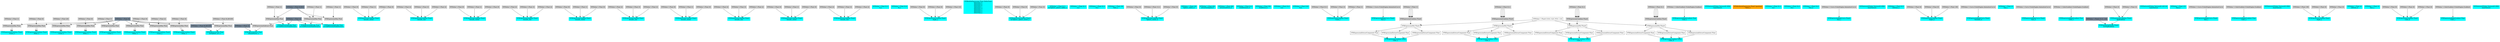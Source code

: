 digraph G {
node0 [shape="box" color="cyan" style="filled" label="VFXExpressionCombine Float2
Count_a"]
node1 [shape="box" color="lightgray" style="filled" label="VFXExpressionMax Float"]
node2 [shape="box" color="lightgray" style="filled" label="VFXValue`1 Float (1)"]
node3 [shape="box" color="lightslategray" style="filled" label="VFXValue`1 Float (0)"]
node4 [shape="box" color="cyan" style="filled" label="VFXExpressionCombine Float2
Delay_a"]
node5 [shape="box" color="lightgray" style="filled" label="VFXExpressionMax Float"]
node6 [shape="box" color="lightgray" style="filled" label="VFXValue`1 Float (0)"]
node7 [shape="box" color="cyan" style="filled" label="VFXExpressionCombine Float3
bounds_center"]
node8 [shape="box" color="lightgray" style="filled" label="VFXValue`1 Float (0)"]
node9 [shape="box" color="lightgray" style="filled" label="VFXValue`1 Float (1)"]
node10 [shape="box" color="lightgray" style="filled" label="VFXValue`1 Float (0)"]
node11 [shape="box" color="cyan" style="filled" label="VFXExpressionCombine Float3
bounds_size"]
node12 [shape="box" color="lightgray" style="filled" label="VFXValue`1 Float (2)"]
node13 [shape="box" color="lightgray" style="filled" label="VFXValue`1 Float (3)"]
node14 [shape="box" color="lightgray" style="filled" label="VFXValue`1 Float (2)"]
node15 [shape="box" color="cyan" style="filled" label="VFXExpressionCombine Float2
Count_a"]
node16 [shape="box" color="lightgray" style="filled" label="VFXExpressionMax Float"]
node17 [shape="box" color="lightgray" style="filled" label="VFXValue`1 Float (20)"]
node18 [shape="box" color="cyan" style="filled" label="VFXExpressionCombine Float2
Delay_a"]
node19 [shape="box" color="lightgray" style="filled" label="VFXExpressionMax Float"]
node20 [shape="box" color="lightgray" style="filled" label="VFXValue`1 Float (0)"]
node21 [shape="box" color="cyan" style="filled" label="VFXExpressionCombine Float3
bounds_center"]
node22 [shape="box" color="lightgray" style="filled" label="VFXValue`1 Float (0)"]
node23 [shape="box" color="lightgray" style="filled" label="VFXValue`1 Float (1)"]
node24 [shape="box" color="lightgray" style="filled" label="VFXValue`1 Float (0)"]
node25 [shape="box" color="cyan" style="filled" label="VFXExpressionCombine Float3
bounds_size"]
node26 [shape="box" color="lightgray" style="filled" label="VFXValue`1 Float (2)"]
node27 [shape="box" color="lightgray" style="filled" label="VFXValue`1 Float (3)"]
node28 [shape="box" color="lightgray" style="filled" label="VFXValue`1 Float (2)"]
node29 [shape="box" color="cyan" style="filled" label="VFXExpressionCombine Float3
bounds_center"]
node30 [shape="box" color="lightgray" style="filled" label="VFXValue`1 Float (0)"]
node31 [shape="box" color="lightgray" style="filled" label="VFXValue`1 Float (1)"]
node32 [shape="box" color="lightgray" style="filled" label="VFXValue`1 Float (0)"]
node33 [shape="box" color="cyan" style="filled" label="VFXExpressionCombine Float3
bounds_size"]
node34 [shape="box" color="lightgray" style="filled" label="VFXValue`1 Float (2)"]
node35 [shape="box" color="lightgray" style="filled" label="VFXValue`1 Float (3)"]
node36 [shape="box" color="lightgray" style="filled" label="VFXValue`1 Float (2)"]
node37 [shape="box" color="cyan" style="filled" label="VFXExpressionCombine Float2
Count_a"]
node38 [shape="box" color="lightgray" style="filled" label="VFXExpressionMax Float"]
node39 [shape="box" color="lightgray" style="filled" label="VFXValue`1 Float (1)"]
node40 [shape="box" color="cyan" style="filled" label="VFXExpressionCombine Float2
Delay_a"]
node41 [shape="box" color="lightgray" style="filled" label="VFXExpressionMax Float"]
node42 [shape="box" color="lightgray" style="filled" label="VFXValue`1 Float (0)"]
node43 [shape="box" color="cyan" style="filled" label="VFXExpressionCombine Float3
bounds_center"]
node44 [shape="box" color="lightgray" style="filled" label="VFXValue`1 Float (0)"]
node45 [shape="box" color="lightgray" style="filled" label="VFXValue`1 Float (1)"]
node46 [shape="box" color="lightgray" style="filled" label="VFXValue`1 Float (0)"]
node47 [shape="box" color="cyan" style="filled" label="VFXExpressionCombine Float3
bounds_size"]
node48 [shape="box" color="lightgray" style="filled" label="VFXValue`1 Float (2)"]
node49 [shape="box" color="lightgray" style="filled" label="VFXValue`1 Float (3)"]
node50 [shape="box" color="lightgray" style="filled" label="VFXValue`1 Float (2)"]
node51 [shape="box" color="cyan" style="filled" label="VFXExpressionCombine Float2
Count_a"]
node52 [shape="box" color="lightgray" style="filled" label="VFXExpressionMax Float"]
node53 [shape="box" color="lightgray" style="filled" label="VFXValue`1 Float (2)"]
node54 [shape="box" color="cyan" style="filled" label="VFXExpressionCombine Float2
Delay_a"]
node55 [shape="box" color="lightgray" style="filled" label="VFXExpressionMax Float"]
node56 [shape="box" color="lightgray" style="filled" label="VFXValue`1 Float (0)"]
node57 [shape="box" color="cyan" style="filled" label="VFXExpressionCombine Float3
bounds_center"]
node58 [shape="box" color="lightgray" style="filled" label="VFXValue`1 Float (0)"]
node59 [shape="box" color="lightgray" style="filled" label="VFXValue`1 Float (1)"]
node60 [shape="box" color="lightgray" style="filled" label="VFXValue`1 Float (0)"]
node61 [shape="box" color="cyan" style="filled" label="VFXExpressionCombine Float3
bounds_size"]
node62 [shape="box" color="lightgray" style="filled" label="VFXValue`1 Float (2)"]
node63 [shape="box" color="lightgray" style="filled" label="VFXValue`1 Float (3)"]
node64 [shape="box" color="lightgray" style="filled" label="VFXValue`1 Float (2)"]
node65 [shape="box" color="cyan" style="filled" label="VFXValue`1 Float (0,1)
A_a"]
node66 [shape="box" color="cyan" style="filled" label="VFXValue`1 Float (0,2)
B_a"]
node67 [shape="box" color="cyan" style="filled" label="VFXExpressionCombine Float3
Angle_a"]
node68 [shape="box" color="lightgray" style="filled" label="VFXValue`1 Float (0)"]
node69 [shape="box" color="lightgray" style="filled" label="VFXValue`1 Float (0)"]
node70 [shape="box" color="lightgray" style="filled" label="VFXValue`1 Float (10)"]
node71 [shape="box" color="cyan" style="filled" label="VFXBuiltInExpression Float (DeltaTime)
deltaTime_b
deltaTime_a
deltaTime_b
deltaTime_c
deltaTime_d
deltaTime_a
deltaTime_a
deltaTime_a"]
node72 [shape="box" color="cyan" style="filled" label="VFXExpressionCombine Float3
ArcSphere_sphere_center_a"]
node73 [shape="box" color="lightgray" style="filled" label="VFXValue`1 Float (0)"]
node74 [shape="box" color="lightgray" style="filled" label="VFXValue`1 Float (0)"]
node75 [shape="box" color="lightgray" style="filled" label="VFXValue`1 Float (0)"]
node76 [shape="box" color="cyan" style="filled" label="VFXValue`1 Float (0,1)
ArcSphere_sphere_radius_a"]
node77 [shape="box" color="cyan" style="filled" label="VFXExpressionMin Float
ArcSphere_arc_a"]
node78 [shape="box" color="lightgray" style="filled" label="VFXExpressionMax Float"]
node79 [shape="box" color="lightgray" style="filled" label="VFXValue`1 Float (6,283185)"]
node80 [shape="box" color="lightslategray" style="filled" label="VFXValue`1 Float (6,283185)"]
node81 [shape="box" color="cyan" style="filled" label="VFXExpressionPow Float
volumeFactor_a"]
node82 [shape="box" color="lightgray" style="filled" label="VFXExpressionSubtract Float"]
node83 [shape="box" color="lightslategray" style="filled" label="VFXValue`1 Float (1)"]
node84 [shape="box" color="lightslategray" style="filled" label="VFXValue`1 Float (3)"]
node85 [shape="box" color="cyan" style="filled" label="VFXValue`1 Float (0,1)
A_b"]
node86 [shape="box" color="cyan" style="filled" label="VFXValue`1 Float (0,3)
B_b"]
node87 [shape="box" color="cyan" style="filled" label="VFXValue`1 Float (30)
Rate_a"]
node88 [shape="box" color="cyan" style="filled" label="VFXExpressionCombine Float3
Sphere_center_b"]
node89 [shape="box" color="lightgray" style="filled" label="VFXValue`1 Float (0)"]
node90 [shape="box" color="lightgray" style="filled" label="VFXValue`1 Float (-0,1)"]
node91 [shape="box" color="lightgray" style="filled" label="VFXValue`1 Float (0)"]
node92 [shape="box" color="cyan" style="filled" label="VFXValue`1 Float (10)
Sphere_radius_b"]
node93 [shape="box" color="cyan" style="filled" label="VFXValue`1 Float (20)
attractionSpeed_b"]
node94 [shape="box" color="cyan" style="filled" label="VFXValue`1 Float (60)
attractionForce_b"]
node95 [shape="box" color="cyan" style="filled" label="VFXValue`1 Float (0,1)
stickDistance_b"]
node96 [shape="box" color="cyan" style="filled" label="VFXValue`1 Float (50)
stickForce_b"]
node97 [shape="box" color="cyan" style="filled" label="VFXValue`1 Float (0,2)
A_b"]
node98 [shape="box" color="cyan" style="filled" label="VFXValue`1 Float (0,8)
B_b"]
node99 [shape="box" color="cyan" style="filled" label="VFXExpressionCombine Float3
Scale_c"]
node100 [shape="box" color="lightgray" style="filled" label="VFXValue`1 Float (0,1)"]
node101 [shape="box" color="lightgray" style="filled" label="VFXValue`1 Float (3)"]
node102 [shape="box" color="lightgray" style="filled" label="VFXValue`1 Float (1)"]
node103 [shape="box" color="cyan" style="filled" label="VFXExpressionBakeCurve Float4
Size_d"]
node104 [shape="box" color="lightgray" style="filled" label="VFXValue`1 Curve (UnityEngine.AnimationCurve)"]
node105 [shape="box" color="cyan" style="filled" label="VFXExpressionCombine Float3
Color_e"]
node106 [shape="box" label="VFXExpressionExtractComponent Float"]
node107 [shape="box" label="VFXExpressionMul Float4"]
node108 [shape="box" label="VFXValue`1 Float4 ((16.6, 42.8, 95.9, 1.0))"]
node109 [shape="box" color="lightgray" style="filled" label="VFXExpressionCombine Float4"]
node110 [shape="box" color="lightgray" style="filled" label="VFXValue`1 Float (1)"]
node111 [shape="box" label="VFXExpressionExtractComponent Float"]
node112 [shape="box" label="VFXExpressionExtractComponent Float"]
node113 [shape="box" color="cyan" style="filled" label="VFXExpressionBakeGradient Float
Color_f"]
node114 [shape="box" color="lightgray" style="filled" label="VFXValue`1 ColorGradient (UnityEngine.Gradient)"]
node115 [shape="box" color="cyan" style="filled" label="VFXExpressionDivide Float
invSoftParticlesFadeDistance"]
node116 [shape="box" color="lightgray" style="filled" label="VFXExpressionMax Float"]
node117 [shape="box" color="lightgray" style="filled" label="VFXValue`1 Float (1)"]
node118 [shape="box" color="lightslategray" style="filled" label="VFXValue`1 Float (0,001)"]
node119 [shape="box" color="cyan" style="filled" label="VFXTexture2DValue Texture2D (856)
mainTexture"]
node120 [shape="box" color="orange" style="filled" label="VFXAttributeExpression Float3 (position)
Value_a"]
node121 [shape="box" color="cyan" style="filled" label="VFXValue`1 Float (0,1)
A_b"]
node122 [shape="box" color="cyan" style="filled" label="VFXValue`1 Float (0,2)
B_b"]
node123 [shape="box" color="cyan" style="filled" label="VFXExpressionCombine Float3
Color_a"]
node124 [shape="box" label="VFXExpressionExtractComponent Float"]
node125 [shape="box" label="VFXExpressionMul Float4"]
node126 [shape="box" color="lightgray" style="filled" label="VFXExpressionCombine Float4"]
node127 [shape="box" color="lightgray" style="filled" label="VFXValue`1 Float (0,1)"]
node128 [shape="box" label="VFXExpressionExtractComponent Float"]
node129 [shape="box" label="VFXExpressionExtractComponent Float"]
node130 [shape="box" color="cyan" style="filled" label="VFXValue`1 Float (0,2)
Size_b"]
node131 [shape="box" color="cyan" style="filled" label="VFXExpressionBakeCurve Float4
Size_c"]
node132 [shape="box" color="lightgray" style="filled" label="VFXValue`1 Curve (UnityEngine.AnimationCurve)"]
node133 [shape="box" color="cyan" style="filled" label="VFXTexture2DValue Texture2D (856)
mainTexture"]
node134 [shape="box" color="cyan" style="filled" label="VFXValue`1 Float (0,3)
Lifetime_a"]
node135 [shape="box" color="cyan" style="filled" label="VFXExpressionCombine Float3
Angle_b"]
node136 [shape="box" color="lightgray" style="filled" label="VFXValue`1 Float (0)"]
node137 [shape="box" color="lightgray" style="filled" label="VFXValue`1 Float (0)"]
node138 [shape="box" color="lightgray" style="filled" label="VFXValue`1 Float (-90)"]
node139 [shape="box" color="cyan" style="filled" label="VFXExpressionBakeCurve Float4
TexIndex_b"]
node140 [shape="box" color="lightgray" style="filled" label="VFXValue`1 Curve (UnityEngine.AnimationCurve)"]
node141 [shape="box" color="cyan" style="filled" label="VFXValue`1 Float (2)
Size_c"]
node142 [shape="box" color="cyan" style="filled" label="VFXExpressionBakeCurve Float4
Size_d"]
node143 [shape="box" color="lightgray" style="filled" label="VFXValue`1 Curve (UnityEngine.AnimationCurve)"]
node144 [shape="box" color="cyan" style="filled" label="VFXExpressionCombine Float3
Color_e"]
node145 [shape="box" label="VFXExpressionExtractComponent Float"]
node146 [shape="box" label="VFXExpressionMul Float4"]
node147 [shape="box" color="lightgray" style="filled" label="VFXExpressionCombine Float4"]
node148 [shape="box" color="lightgray" style="filled" label="VFXValue`1 Float (0,1)"]
node149 [shape="box" label="VFXExpressionExtractComponent Float"]
node150 [shape="box" label="VFXExpressionExtractComponent Float"]
node151 [shape="box" color="cyan" style="filled" label="VFXExpressionBakeGradient Float
Color_f"]
node152 [shape="box" color="lightgray" style="filled" label="VFXValue`1 ColorGradient (UnityEngine.Gradient)"]
node153 [shape="box" color="cyan" style="filled" label="VFXExpressionDivide Float
invSoftParticlesFadeDistance"]
node154 [shape="box" color="lightgray" style="filled" label="VFXExpressionMax Float"]
node155 [shape="box" color="lightgray" style="filled" label="VFXValue`1 Float (1)"]
node156 [shape="box" color="cyan" style="filled" label="VFXExpressionCombine Float2
flipBookSize"]
node157 [shape="box" color="lightgray" style="filled" label="VFXValue`1 Float (3)"]
node158 [shape="box" color="lightgray" style="filled" label="VFXValue`1 Float (3)"]
node159 [shape="box" color="cyan" style="filled" label="VFXExpressionDivide Float2
invFlipBookSize"]
node160 [shape="box" color="lightslategray" style="filled" label="VFXValue`1 Float2 ((1.0, 1.0))"]
node161 [shape="box" color="cyan" style="filled" label="VFXTexture2DValue Texture2D (20116)
mainTexture"]
node162 [shape="box" color="cyan" style="filled" label="VFXValue`1 Float (15)
Size_b"]
node163 [shape="box" color="cyan" style="filled" label="VFXExpressionBakeCurve Float4
Size_c"]
node164 [shape="box" color="lightgray" style="filled" label="VFXValue`1 Curve (UnityEngine.AnimationCurve)"]
node165 [shape="box" color="cyan" style="filled" label="VFXExpressionCombine Float3
Color_d"]
node166 [shape="box" label="VFXExpressionExtractComponent Float"]
node167 [shape="box" label="VFXExpressionMul Float4"]
node168 [shape="box" color="lightgray" style="filled" label="VFXExpressionCombine Float4"]
node169 [shape="box" color="lightgray" style="filled" label="VFXValue`1 Float (0,1)"]
node170 [shape="box" label="VFXExpressionExtractComponent Float"]
node171 [shape="box" label="VFXExpressionExtractComponent Float"]
node172 [shape="box" color="cyan" style="filled" label="VFXExpressionBakeGradient Float
Color_e"]
node173 [shape="box" color="lightgray" style="filled" label="VFXValue`1 ColorGradient (UnityEngine.Gradient)"]
node174 [shape="box" color="cyan" style="filled" label="VFXExpressionDivide Float
invSoftParticlesFadeDistance"]
node175 [shape="box" color="lightgray" style="filled" label="VFXExpressionMax Float"]
node176 [shape="box" color="lightgray" style="filled" label="VFXValue`1 Float (1)"]
node177 [shape="box" color="cyan" style="filled" label="VFXTexture2DValue Texture2D (856)
mainTexture"]
node178 [shape="box" color="cyan" style="filled" label="VFXExpressionCombine Float3
Angle_a"]
node179 [shape="box" color="lightgray" style="filled" label="VFXValue`1 Float (-90)"]
node180 [shape="box" color="lightgray" style="filled" label="VFXValue`1 Float (0)"]
node181 [shape="box" color="lightgray" style="filled" label="VFXValue`1 Float (0)"]
node182 [shape="box" color="cyan" style="filled" label="VFXValue`1 Float (2)
Lifetime_b"]
node183 [shape="box" color="cyan" style="filled" label="VFXValue`1 Float (3)
Size_a"]
node184 [shape="box" color="cyan" style="filled" label="VFXExpressionCombine Float3
Color_b"]
node185 [shape="box" color="lightgray" style="filled" label="VFXValue`1 Float (0)"]
node186 [shape="box" color="lightgray" style="filled" label="VFXValue`1 Float (0)"]
node187 [shape="box" color="lightgray" style="filled" label="VFXValue`1 Float (0)"]
node188 [shape="box" color="cyan" style="filled" label="VFXExpressionBakeGradient Float
Color_c"]
node189 [shape="box" color="lightgray" style="filled" label="VFXValue`1 ColorGradient (UnityEngine.Gradient)"]
node190 [shape="box" color="cyan" style="filled" label="VFXTexture2DValue Texture2D (856)
mainTexture"]
node1 -> node0 [headlabel="0"]
node1 -> node0 [headlabel="1"]
node2 -> node1 [headlabel="0"]
node3 -> node1 [headlabel="1"]
node5 -> node4 [headlabel="0"]
node5 -> node4 [headlabel="1"]
node6 -> node5 [headlabel="0"]
node3 -> node5 [headlabel="1"]
node8 -> node7 [headlabel="0"]
node9 -> node7 [headlabel="1"]
node10 -> node7 [headlabel="2"]
node12 -> node11 [headlabel="0"]
node13 -> node11 [headlabel="1"]
node14 -> node11 [headlabel="2"]
node16 -> node15 [headlabel="0"]
node16 -> node15 [headlabel="1"]
node17 -> node16 [headlabel="0"]
node3 -> node16 [headlabel="1"]
node19 -> node18 [headlabel="0"]
node19 -> node18 [headlabel="1"]
node20 -> node19 [headlabel="0"]
node3 -> node19 [headlabel="1"]
node22 -> node21 [headlabel="0"]
node23 -> node21 [headlabel="1"]
node24 -> node21 [headlabel="2"]
node26 -> node25 [headlabel="0"]
node27 -> node25 [headlabel="1"]
node28 -> node25 [headlabel="2"]
node30 -> node29 [headlabel="0"]
node31 -> node29 [headlabel="1"]
node32 -> node29 [headlabel="2"]
node34 -> node33 [headlabel="0"]
node35 -> node33 [headlabel="1"]
node36 -> node33 [headlabel="2"]
node38 -> node37 [headlabel="0"]
node38 -> node37 [headlabel="1"]
node39 -> node38 [headlabel="0"]
node3 -> node38 [headlabel="1"]
node41 -> node40 [headlabel="0"]
node41 -> node40 [headlabel="1"]
node42 -> node41 [headlabel="0"]
node3 -> node41 [headlabel="1"]
node44 -> node43 [headlabel="0"]
node45 -> node43 [headlabel="1"]
node46 -> node43 [headlabel="2"]
node48 -> node47 [headlabel="0"]
node49 -> node47 [headlabel="1"]
node50 -> node47 [headlabel="2"]
node52 -> node51 [headlabel="0"]
node52 -> node51 [headlabel="1"]
node53 -> node52 [headlabel="0"]
node3 -> node52 [headlabel="1"]
node55 -> node54 [headlabel="0"]
node55 -> node54 [headlabel="1"]
node56 -> node55 [headlabel="0"]
node3 -> node55 [headlabel="1"]
node58 -> node57 [headlabel="0"]
node59 -> node57 [headlabel="1"]
node60 -> node57 [headlabel="2"]
node62 -> node61 [headlabel="0"]
node63 -> node61 [headlabel="1"]
node64 -> node61 [headlabel="2"]
node68 -> node67 [headlabel="0"]
node69 -> node67 [headlabel="1"]
node70 -> node67 [headlabel="2"]
node73 -> node72 [headlabel="0"]
node74 -> node72 [headlabel="1"]
node75 -> node72 [headlabel="2"]
node78 -> node77 [headlabel="0"]
node80 -> node77 [headlabel="1"]
node79 -> node78 [headlabel="0"]
node3 -> node78 [headlabel="1"]
node82 -> node81 [headlabel="0"]
node84 -> node81 [headlabel="1"]
node83 -> node82 [headlabel="0"]
node3 -> node82 [headlabel="1"]
node89 -> node88 [headlabel="0"]
node90 -> node88 [headlabel="1"]
node91 -> node88 [headlabel="2"]
node100 -> node99 [headlabel="0"]
node101 -> node99 [headlabel="1"]
node102 -> node99 [headlabel="2"]
node104 -> node103 
node106 -> node105 [headlabel="0"]
node111 -> node105 [headlabel="1"]
node112 -> node105 [headlabel="2"]
node107 -> node106 
node108 -> node107 [headlabel="0"]
node109 -> node107 [headlabel="1"]
node110 -> node109 [headlabel="0"]
node110 -> node109 [headlabel="1"]
node110 -> node109 [headlabel="2"]
node110 -> node109 [headlabel="3"]
node107 -> node111 
node107 -> node112 
node114 -> node113 
node83 -> node115 [headlabel="0"]
node116 -> node115 [headlabel="1"]
node117 -> node116 [headlabel="0"]
node118 -> node116 [headlabel="1"]
node124 -> node123 [headlabel="0"]
node128 -> node123 [headlabel="1"]
node129 -> node123 [headlabel="2"]
node125 -> node124 
node108 -> node125 [headlabel="0"]
node126 -> node125 [headlabel="1"]
node127 -> node126 [headlabel="0"]
node127 -> node126 [headlabel="1"]
node127 -> node126 [headlabel="2"]
node127 -> node126 [headlabel="3"]
node125 -> node128 
node125 -> node129 
node132 -> node131 
node136 -> node135 [headlabel="0"]
node137 -> node135 [headlabel="1"]
node138 -> node135 [headlabel="2"]
node140 -> node139 
node143 -> node142 
node145 -> node144 [headlabel="0"]
node149 -> node144 [headlabel="1"]
node150 -> node144 [headlabel="2"]
node146 -> node145 
node108 -> node146 [headlabel="0"]
node147 -> node146 [headlabel="1"]
node148 -> node147 [headlabel="0"]
node148 -> node147 [headlabel="1"]
node148 -> node147 [headlabel="2"]
node148 -> node147 [headlabel="3"]
node146 -> node149 
node146 -> node150 
node152 -> node151 
node83 -> node153 [headlabel="0"]
node154 -> node153 [headlabel="1"]
node155 -> node154 [headlabel="0"]
node118 -> node154 [headlabel="1"]
node157 -> node156 [headlabel="0"]
node158 -> node156 [headlabel="1"]
node160 -> node159 [headlabel="0"]
node156 -> node159 [headlabel="1"]
node164 -> node163 
node166 -> node165 [headlabel="0"]
node170 -> node165 [headlabel="1"]
node171 -> node165 [headlabel="2"]
node167 -> node166 
node108 -> node167 [headlabel="0"]
node168 -> node167 [headlabel="1"]
node169 -> node168 [headlabel="0"]
node169 -> node168 [headlabel="1"]
node169 -> node168 [headlabel="2"]
node169 -> node168 [headlabel="3"]
node167 -> node170 
node167 -> node171 
node173 -> node172 
node83 -> node174 [headlabel="0"]
node175 -> node174 [headlabel="1"]
node176 -> node175 [headlabel="0"]
node118 -> node175 [headlabel="1"]
node179 -> node178 [headlabel="0"]
node180 -> node178 [headlabel="1"]
node181 -> node178 [headlabel="2"]
node185 -> node184 [headlabel="0"]
node186 -> node184 [headlabel="1"]
node187 -> node184 [headlabel="2"]
node189 -> node188 
}
